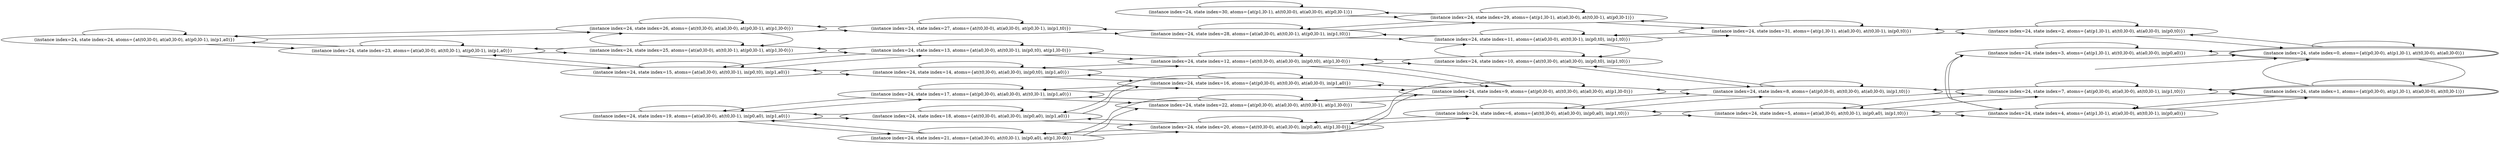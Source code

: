 digraph {
rankdir="LR"
s24[label="(instance index=24, state index=24, atoms={at(t0,l0-0), at(a0,l0-0), at(p0,l0-1), in(p1,a0)})"]
s23[label="(instance index=24, state index=23, atoms={at(a0,l0-0), at(t0,l0-1), at(p0,l0-1), in(p1,a0)})"]
s26[label="(instance index=24, state index=26, atoms={at(t0,l0-0), at(a0,l0-0), at(p0,l0-1), at(p1,l0-0)})"]
s19[label="(instance index=24, state index=19, atoms={at(a0,l0-0), at(t0,l0-1), in(p0,a0), in(p1,a0)})"]
s15[label="(instance index=24, state index=15, atoms={at(a0,l0-0), at(t0,l0-1), in(p0,t0), in(p1,a0)})"]
s25[label="(instance index=24, state index=25, atoms={at(a0,l0-0), at(t0,l0-1), at(p0,l0-1), at(p1,l0-0)})"]
s18[label="(instance index=24, state index=18, atoms={at(t0,l0-0), at(a0,l0-0), in(p0,a0), in(p1,a0)})"]
s21[label="(instance index=24, state index=21, atoms={at(a0,l0-0), at(t0,l0-1), in(p0,a0), at(p1,l0-0)})"]
s13[label="(instance index=24, state index=13, atoms={at(a0,l0-0), at(t0,l0-1), in(p0,t0), at(p1,l0-0)})"]
s14[label="(instance index=24, state index=14, atoms={at(t0,l0-0), at(a0,l0-0), in(p0,t0), in(p1,a0)})"]
s17[label="(instance index=24, state index=17, atoms={at(p0,l0-0), at(a0,l0-0), at(t0,l0-1), in(p1,a0)})"]
s27[label="(instance index=24, state index=27, atoms={at(t0,l0-0), at(a0,l0-0), at(p0,l0-1), in(p1,t0)})"]
s30[label="(instance index=24, state index=30, atoms={at(p1,l0-1), at(t0,l0-0), at(a0,l0-0), at(p0,l0-1)})"]
s20[label="(instance index=24, state index=20, atoms={at(t0,l0-0), at(a0,l0-0), in(p0,a0), at(p1,l0-0)})"]
s12[label="(instance index=24, state index=12, atoms={at(t0,l0-0), at(a0,l0-0), in(p0,t0), at(p1,l0-0)})"]
s16[label="(instance index=24, state index=16, atoms={at(p0,l0-0), at(t0,l0-0), at(a0,l0-0), in(p1,a0)})"]
s22[label="(instance index=24, state index=22, atoms={at(p0,l0-0), at(a0,l0-0), at(t0,l0-1), at(p1,l0-0)})"]
s28[label="(instance index=24, state index=28, atoms={at(a0,l0-0), at(t0,l0-1), at(p0,l0-1), in(p1,t0)})"]
s11[label="(instance index=24, state index=11, atoms={at(a0,l0-0), at(t0,l0-1), in(p0,t0), in(p1,t0)})"]
s10[label="(instance index=24, state index=10, atoms={at(t0,l0-0), at(a0,l0-0), in(p0,t0), in(p1,t0)})"]
s9[label="(instance index=24, state index=9, atoms={at(p0,l0-0), at(t0,l0-0), at(a0,l0-0), at(p1,l0-0)})"]
s6[label="(instance index=24, state index=6, atoms={at(t0,l0-0), at(a0,l0-0), in(p0,a0), in(p1,t0)})"]
s29[label="(instance index=24, state index=29, atoms={at(p1,l0-1), at(a0,l0-0), at(t0,l0-1), at(p0,l0-1)})"]
s8[label="(instance index=24, state index=8, atoms={at(p0,l0-0), at(t0,l0-0), at(a0,l0-0), in(p1,t0)})"]
s31[label="(instance index=24, state index=31, atoms={at(p1,l0-1), at(a0,l0-0), at(t0,l0-1), in(p0,t0)})"]
s5[label="(instance index=24, state index=5, atoms={at(a0,l0-0), at(t0,l0-1), in(p0,a0), in(p1,t0)})"]
s2[label="(instance index=24, state index=2, atoms={at(p1,l0-1), at(t0,l0-0), at(a0,l0-0), in(p0,t0)})"]
s3[label="(instance index=24, state index=3, atoms={at(p1,l0-1), at(t0,l0-0), at(a0,l0-0), in(p0,a0)})"]
s7[label="(instance index=24, state index=7, atoms={at(p0,l0-0), at(a0,l0-0), at(t0,l0-1), in(p1,t0)})"]
s4[label="(instance index=24, state index=4, atoms={at(p1,l0-1), at(a0,l0-0), at(t0,l0-1), in(p0,a0)})"]
s0[peripheries=2,label="(instance index=24, state index=0, atoms={at(p0,l0-0), at(p1,l0-1), at(t0,l0-0), at(a0,l0-0)})"]
s1[peripheries=2,label="(instance index=24, state index=1, atoms={at(p0,l0-0), at(p1,l0-1), at(a0,l0-0), at(t0,l0-1)})"]
Dangling [ label = "", style = invis ]
{ rank = same; Dangling }
Dangling -> s0
{ rank = same; s0}
{ rank = same; s26,s19,s15,s25}
{ rank = same; s18,s21,s13,s14,s17,s27}
{ rank = same; s30,s20,s12,s16,s22,s28}
{ rank = same; s11,s10,s9,s6,s29}
{ rank = same; s8,s31,s5}
{ rank = same; s2,s3,s7,s4}
{ rank = same; s0,s1}
{
s24->s23
s24->s26
s24->s24
s23->s23
s23->s15
s23->s25
s23->s24
}
{
s26->s27
s26->s26
s26->s25
s26->s24
s19->s21
s19->s19
s19->s18
s19->s17
s15->s15
s15->s14
s15->s13
s15->s23
s25->s23
s25->s13
s25->s26
s25->s25
}
{
s18->s20
s18->s19
s18->s18
s18->s16
s21->s22
s21->s21
s21->s20
s21->s19
s13->s13
s13->s12
s13->s15
s13->s25
s14->s15
s14->s14
s14->s12
s14->s16
s17->s19
s17->s22
s17->s17
s17->s16
s27->s28
s27->s27
s27->s26
}
{
s30->s30
s30->s29
s20->s20
s20->s18
s20->s9
s20->s21
s20->s6
s12->s13
s12->s12
s12->s10
s12->s14
s12->s9
s16->s18
s16->s17
s16->s16
s16->s14
s16->s9
s22->s17
s22->s22
s22->s21
s22->s9
s28->s29
s28->s28
s28->s11
s28->s27
}
{
s11->s28
s11->s31
s11->s11
s11->s10
s10->s12
s10->s11
s10->s10
s10->s8
s9->s20
s9->s12
s9->s16
s9->s9
s9->s22
s9->s8
s6->s6
s6->s5
s6->s20
s6->s8
s29->s31
s29->s30
s29->s29
s29->s28
}
{
s8->s10
s8->s9
s8->s8
s8->s7
s8->s6
s31->s29
s31->s31
s31->s11
s31->s2
s5->s7
s5->s6
s5->s5
s5->s4
}
{
s2->s31
s2->s2
s2->s0
s3->s4
s3->s3
s3->s0
s7->s7
s7->s5
s7->s1
s7->s8
s4->s5
s4->s4
s4->s3
s4->s1
}
{
s0->s3
s0->s2
s0->s1
s0->s0
s1->s7
s1->s4
s1->s1
s1->s0
}
}
